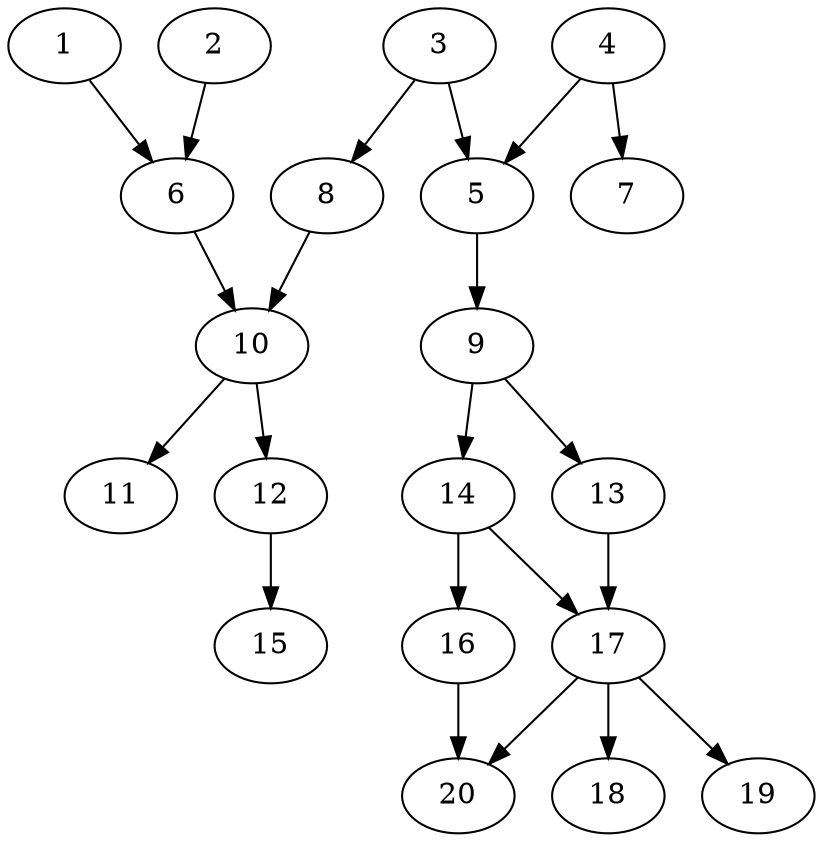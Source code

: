 // DAG automatically generated by daggen at Sat Jul 27 15:37:47 2019
// ./daggen --dot -n 20 --ccr 0.5 --fat 0.5 --regular 0.5 --density 0.4 --mindata 5242880 --maxdata 52428800 
digraph G {
  1 [size="25571328", alpha="0.06", expect_size="12785664"] 
  1 -> 6 [size ="12785664"]
  2 [size="90208256", alpha="0.11", expect_size="45104128"] 
  2 -> 6 [size ="45104128"]
  3 [size="74254336", alpha="0.05", expect_size="37127168"] 
  3 -> 5 [size ="37127168"]
  3 -> 8 [size ="37127168"]
  4 [size="80177152", alpha="0.05", expect_size="40088576"] 
  4 -> 5 [size ="40088576"]
  4 -> 7 [size ="40088576"]
  5 [size="94273536", alpha="0.03", expect_size="47136768"] 
  5 -> 9 [size ="47136768"]
  6 [size="25229312", alpha="0.20", expect_size="12614656"] 
  6 -> 10 [size ="12614656"]
  7 [size="10723328", alpha="0.08", expect_size="5361664"] 
  8 [size="25772032", alpha="0.08", expect_size="12886016"] 
  8 -> 10 [size ="12886016"]
  9 [size="93589504", alpha="0.03", expect_size="46794752"] 
  9 -> 13 [size ="46794752"]
  9 -> 14 [size ="46794752"]
  10 [size="11988992", alpha="0.10", expect_size="5994496"] 
  10 -> 11 [size ="5994496"]
  10 -> 12 [size ="5994496"]
  11 [size="65071104", alpha="0.06", expect_size="32535552"] 
  12 [size="92706816", alpha="0.15", expect_size="46353408"] 
  12 -> 15 [size ="46353408"]
  13 [size="50020352", alpha="0.15", expect_size="25010176"] 
  13 -> 17 [size ="25010176"]
  14 [size="73314304", alpha="0.13", expect_size="36657152"] 
  14 -> 16 [size ="36657152"]
  14 -> 17 [size ="36657152"]
  15 [size="97828864", alpha="0.02", expect_size="48914432"] 
  16 [size="16615424", alpha="0.14", expect_size="8307712"] 
  16 -> 20 [size ="8307712"]
  17 [size="14727168", alpha="0.18", expect_size="7363584"] 
  17 -> 18 [size ="7363584"]
  17 -> 19 [size ="7363584"]
  17 -> 20 [size ="7363584"]
  18 [size="50843648", alpha="0.05", expect_size="25421824"] 
  19 [size="88887296", alpha="0.02", expect_size="44443648"] 
  20 [size="101015552", alpha="0.13", expect_size="50507776"] 
}
